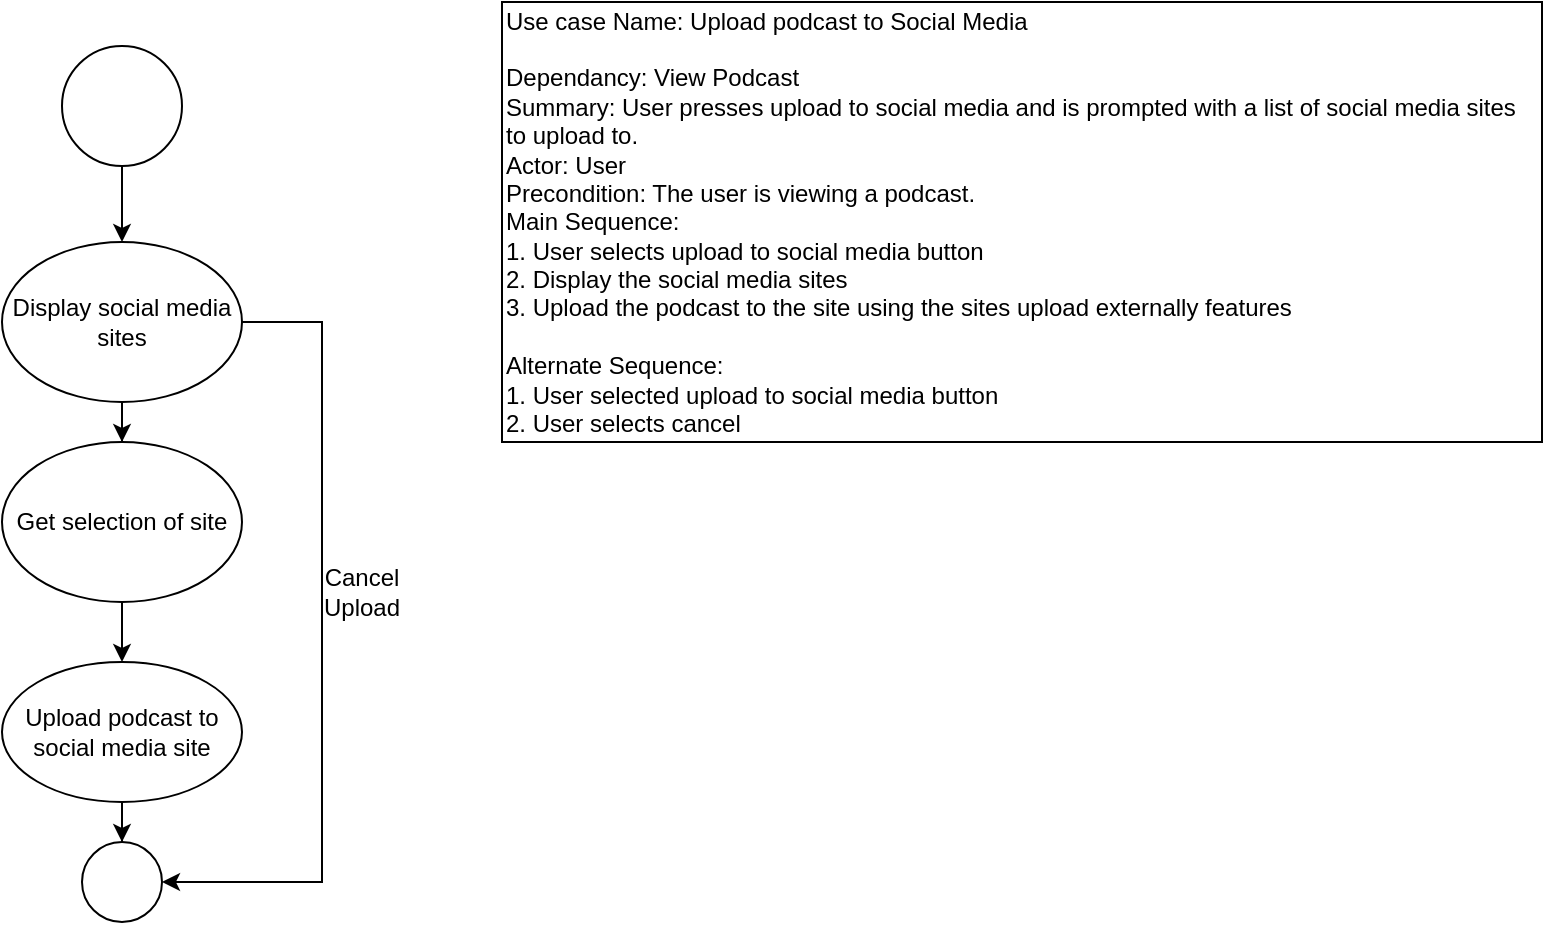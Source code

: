 <mxfile version="21.6.5" type="device">
  <diagram name="Page-1" id="_-8cIRWS82OEVBBdzaTl">
    <mxGraphModel dx="915" dy="683" grid="1" gridSize="10" guides="1" tooltips="1" connect="1" arrows="1" fold="1" page="1" pageScale="1" pageWidth="850" pageHeight="1100" math="0" shadow="0">
      <root>
        <mxCell id="0" />
        <mxCell id="1" parent="0" />
        <mxCell id="N5hCYDEHvf6Lj0Gqp9XK-1" value="" style="ellipse;whiteSpace=wrap;html=1;" parent="1" vertex="1">
          <mxGeometry x="110" y="122" width="60" height="60" as="geometry" />
        </mxCell>
        <mxCell id="klG7IYDjFdXkR-O1vyBC-1" style="edgeStyle=orthogonalEdgeStyle;rounded=0;orthogonalLoop=1;jettySize=auto;html=1;exitX=0.5;exitY=1;exitDx=0;exitDy=0;" parent="1" source="N5hCYDEHvf6Lj0Gqp9XK-1" target="N5hCYDEHvf6Lj0Gqp9XK-4" edge="1">
          <mxGeometry relative="1" as="geometry">
            <mxPoint x="140" y="212" as="targetPoint" />
            <mxPoint x="140" y="172.0" as="sourcePoint" />
          </mxGeometry>
        </mxCell>
        <mxCell id="zpk-Gnx8AWlZMlz8n8Sq-3" style="edgeStyle=orthogonalEdgeStyle;rounded=0;orthogonalLoop=1;jettySize=auto;html=1;" edge="1" parent="1" source="N5hCYDEHvf6Lj0Gqp9XK-4" target="zpk-Gnx8AWlZMlz8n8Sq-2">
          <mxGeometry relative="1" as="geometry" />
        </mxCell>
        <mxCell id="N5hCYDEHvf6Lj0Gqp9XK-4" value="Display social media sites" style="ellipse;whiteSpace=wrap;html=1;" parent="1" vertex="1">
          <mxGeometry x="80" y="220" width="120" height="80" as="geometry" />
        </mxCell>
        <mxCell id="klG7IYDjFdXkR-O1vyBC-7" style="edgeStyle=orthogonalEdgeStyle;rounded=0;orthogonalLoop=1;jettySize=auto;html=1;" parent="1" source="klG7IYDjFdXkR-O1vyBC-6" target="klG7IYDjFdXkR-O1vyBC-8" edge="1">
          <mxGeometry relative="1" as="geometry">
            <mxPoint x="140" y="582" as="targetPoint" />
          </mxGeometry>
        </mxCell>
        <mxCell id="klG7IYDjFdXkR-O1vyBC-6" value="Upload podcast to social media site" style="ellipse;whiteSpace=wrap;html=1;" parent="1" vertex="1">
          <mxGeometry x="80" y="430" width="120" height="70" as="geometry" />
        </mxCell>
        <mxCell id="klG7IYDjFdXkR-O1vyBC-8" value="" style="ellipse;whiteSpace=wrap;html=1;aspect=fixed;" parent="1" vertex="1">
          <mxGeometry x="120" y="520" width="40" height="40" as="geometry" />
        </mxCell>
        <mxCell id="zpk-Gnx8AWlZMlz8n8Sq-4" style="edgeStyle=orthogonalEdgeStyle;rounded=0;orthogonalLoop=1;jettySize=auto;html=1;" edge="1" parent="1" source="zpk-Gnx8AWlZMlz8n8Sq-2" target="klG7IYDjFdXkR-O1vyBC-6">
          <mxGeometry relative="1" as="geometry" />
        </mxCell>
        <mxCell id="zpk-Gnx8AWlZMlz8n8Sq-2" value="Get selection of site" style="ellipse;whiteSpace=wrap;html=1;" vertex="1" parent="1">
          <mxGeometry x="80" y="320" width="120" height="80" as="geometry" />
        </mxCell>
        <mxCell id="zpk-Gnx8AWlZMlz8n8Sq-5" value="Use case Name: Upload podcast to Social Media&lt;br&gt;&lt;br style=&quot;border-color: var(--border-color);&quot;&gt;&lt;span style=&quot;&quot;&gt;Dependancy: View Podcast&lt;/span&gt;&lt;br style=&quot;border-color: var(--border-color);&quot;&gt;&lt;span style=&quot;&quot;&gt;Summary: User presses upload to social media and is prompted with a list of social media sites to upload to.&lt;/span&gt;&lt;br style=&quot;border-color: var(--border-color);&quot;&gt;&lt;span style=&quot;&quot;&gt;Actor: User&lt;/span&gt;&lt;br style=&quot;border-color: var(--border-color);&quot;&gt;&lt;span style=&quot;&quot;&gt;Precondition: The user is viewing a podcast.&lt;/span&gt;&lt;br style=&quot;border-color: var(--border-color);&quot;&gt;&lt;span style=&quot;&quot;&gt;Main Sequence:&lt;/span&gt;&lt;br style=&quot;border-color: var(--border-color);&quot;&gt;&lt;span style=&quot;&quot;&gt;1. User selects upload to social media button&lt;/span&gt;&lt;br style=&quot;border-color: var(--border-color);&quot;&gt;&lt;span style=&quot;&quot;&gt;2. Display the social media sites&lt;/span&gt;&lt;br style=&quot;border-color: var(--border-color);&quot;&gt;&lt;div style=&quot;&quot;&gt;&lt;span style=&quot;background-color: initial;&quot;&gt;3. Upload the podcast to the site using the sites upload externally features&lt;/span&gt;&lt;/div&gt;&lt;div style=&quot;&quot;&gt;&lt;span style=&quot;background-color: initial;&quot;&gt;&lt;br&gt;&lt;/span&gt;&lt;/div&gt;&lt;div style=&quot;&quot;&gt;&lt;span style=&quot;background-color: initial;&quot;&gt;Alternate Sequence:&lt;br&gt;1. User selected upload to social media button&lt;/span&gt;&lt;/div&gt;&lt;div style=&quot;&quot;&gt;&lt;span style=&quot;background-color: initial;&quot;&gt;2. User selects cancel&lt;/span&gt;&lt;/div&gt;" style="rounded=0;whiteSpace=wrap;html=1;align=left;" vertex="1" parent="1">
          <mxGeometry x="330" y="100" width="520" height="220" as="geometry" />
        </mxCell>
        <mxCell id="zpk-Gnx8AWlZMlz8n8Sq-7" value="" style="endArrow=classic;html=1;rounded=0;exitX=1;exitY=0.5;exitDx=0;exitDy=0;entryX=1;entryY=0.5;entryDx=0;entryDy=0;" edge="1" parent="1" source="N5hCYDEHvf6Lj0Gqp9XK-4" target="klG7IYDjFdXkR-O1vyBC-8">
          <mxGeometry width="50" height="50" relative="1" as="geometry">
            <mxPoint x="260" y="300" as="sourcePoint" />
            <mxPoint x="240" y="540" as="targetPoint" />
            <Array as="points">
              <mxPoint x="240" y="260" />
              <mxPoint x="240" y="540" />
            </Array>
          </mxGeometry>
        </mxCell>
        <mxCell id="zpk-Gnx8AWlZMlz8n8Sq-10" value="Cancel Upload" style="text;html=1;strokeColor=none;fillColor=none;align=center;verticalAlign=middle;whiteSpace=wrap;rounded=0;" vertex="1" parent="1">
          <mxGeometry x="220" y="380" width="80" height="30" as="geometry" />
        </mxCell>
      </root>
    </mxGraphModel>
  </diagram>
</mxfile>
